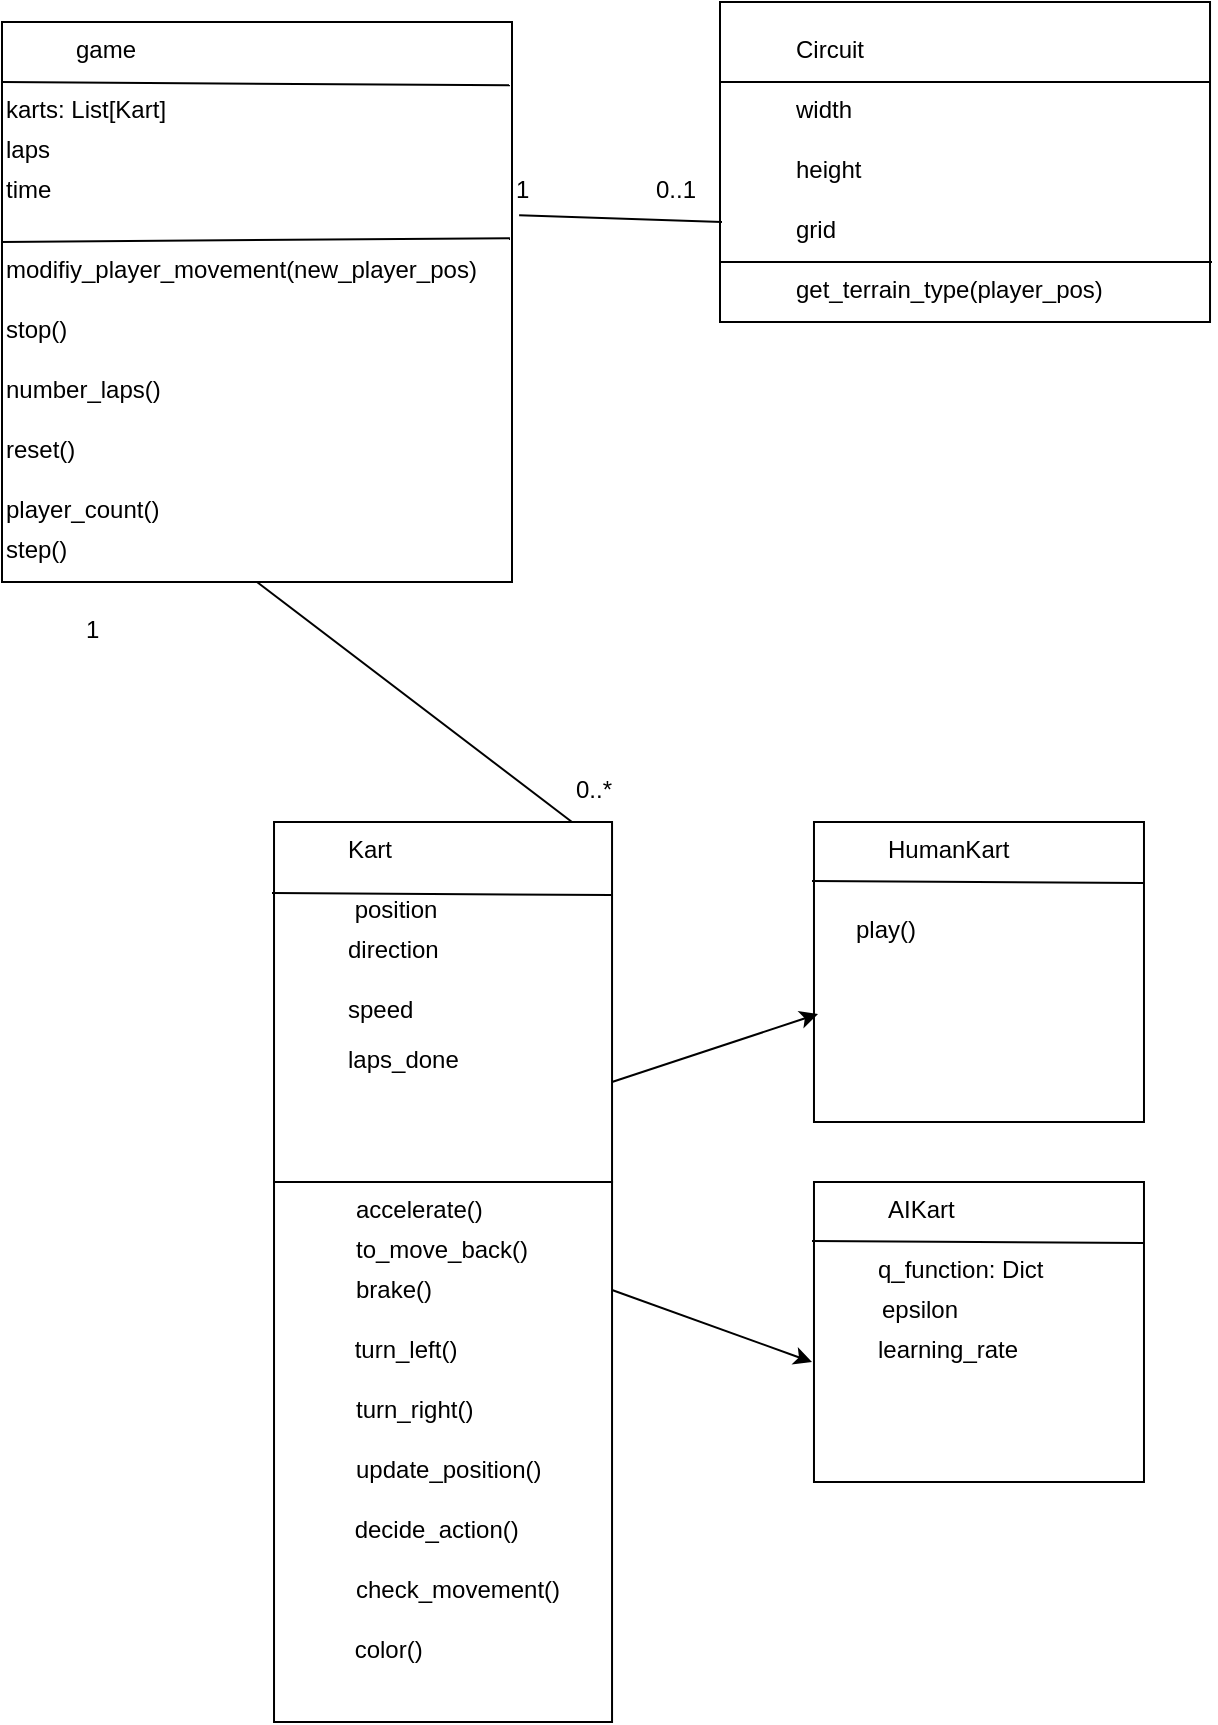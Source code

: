 <mxfile version="26.2.10">
  <diagram name="Page-1" id="h098rZsuuTH4DUrNEJaZ">
    <mxGraphModel dx="1156" dy="631" grid="1" gridSize="10" guides="1" tooltips="1" connect="1" arrows="1" fold="1" page="1" pageScale="1" pageWidth="827" pageHeight="1169" math="0" shadow="0">
      <root>
        <mxCell id="0" />
        <mxCell id="1" parent="0" />
        <mxCell id="u1woiwB6qQUkAoIpgNx1-41" value="" style="rounded=0;whiteSpace=wrap;html=1;" parent="1" vertex="1">
          <mxGeometry x="191.01" y="660" width="169.01" height="270" as="geometry" />
        </mxCell>
        <mxCell id="u1woiwB6qQUkAoIpgNx1-7" value="" style="rounded=0;whiteSpace=wrap;html=1;" parent="1" vertex="1">
          <mxGeometry x="55" y="80" width="255" height="280" as="geometry" />
        </mxCell>
        <mxCell id="u1woiwB6qQUkAoIpgNx1-2" value="game" style="text;whiteSpace=wrap;html=1;" parent="1" vertex="1">
          <mxGeometry x="90" y="80" width="70" height="30" as="geometry" />
        </mxCell>
        <mxCell id="u1woiwB6qQUkAoIpgNx1-5" value="laps" style="text;whiteSpace=wrap;html=1;" parent="1" vertex="1">
          <mxGeometry x="55.0" y="130" width="100" height="30" as="geometry" />
        </mxCell>
        <mxCell id="u1woiwB6qQUkAoIpgNx1-6" value="time" style="text;whiteSpace=wrap;html=1;" parent="1" vertex="1">
          <mxGeometry x="55" y="150" width="100" height="30" as="geometry" />
        </mxCell>
        <mxCell id="u1woiwB6qQUkAoIpgNx1-11" value="" style="endArrow=none;html=1;rounded=0;entryX=0.996;entryY=0.113;entryDx=0;entryDy=0;entryPerimeter=0;exitX=-0.006;exitY=0.197;exitDx=0;exitDy=0;exitPerimeter=0;" parent="1" edge="1" target="u1woiwB6qQUkAoIpgNx1-7">
          <mxGeometry width="50" height="50" relative="1" as="geometry">
            <mxPoint x="55.0" y="110.0" as="sourcePoint" />
            <mxPoint x="220.495" y="110.9" as="targetPoint" />
          </mxGeometry>
        </mxCell>
        <mxCell id="u1woiwB6qQUkAoIpgNx1-19" value="" style="rounded=0;whiteSpace=wrap;html=1;" parent="1" vertex="1">
          <mxGeometry x="414" y="70" width="245.01" height="160" as="geometry" />
        </mxCell>
        <mxCell id="u1woiwB6qQUkAoIpgNx1-20" value="Circuit" style="text;whiteSpace=wrap;html=1;" parent="1" vertex="1">
          <mxGeometry x="449.99" y="80" width="70" height="30" as="geometry" />
        </mxCell>
        <mxCell id="u1woiwB6qQUkAoIpgNx1-21" value="width" style="text;whiteSpace=wrap;html=1;" parent="1" vertex="1">
          <mxGeometry x="449.99" y="110" width="70" height="30" as="geometry" />
        </mxCell>
        <mxCell id="u1woiwB6qQUkAoIpgNx1-22" value="height" style="text;whiteSpace=wrap;html=1;" parent="1" vertex="1">
          <mxGeometry x="449.99" y="140" width="100" height="30" as="geometry" />
        </mxCell>
        <mxCell id="u1woiwB6qQUkAoIpgNx1-23" value="grid" style="text;whiteSpace=wrap;html=1;" parent="1" vertex="1">
          <mxGeometry x="449.99" y="170" width="100" height="30" as="geometry" />
        </mxCell>
        <mxCell id="u1woiwB6qQUkAoIpgNx1-25" value="" style="endArrow=none;html=1;rounded=0;exitX=-0.006;exitY=0.197;exitDx=0;exitDy=0;exitPerimeter=0;" parent="1" edge="1">
          <mxGeometry width="50" height="50" relative="1" as="geometry">
            <mxPoint x="414" y="110.0" as="sourcePoint" />
            <mxPoint x="658.76" y="110" as="targetPoint" />
          </mxGeometry>
        </mxCell>
        <mxCell id="u1woiwB6qQUkAoIpgNx1-27" value="" style="rounded=0;whiteSpace=wrap;html=1;" parent="1" vertex="1">
          <mxGeometry x="191.01" y="480" width="169.01" height="180" as="geometry" />
        </mxCell>
        <mxCell id="u1woiwB6qQUkAoIpgNx1-28" value="Kart" style="text;whiteSpace=wrap;html=1;" parent="1" vertex="1">
          <mxGeometry x="226.01" y="480" width="70" height="30" as="geometry" />
        </mxCell>
        <mxCell id="u1woiwB6qQUkAoIpgNx1-29" value="&amp;nbsp;position" style="text;whiteSpace=wrap;html=1;" parent="1" vertex="1">
          <mxGeometry x="226.01" y="510" width="70" height="30" as="geometry" />
        </mxCell>
        <mxCell id="u1woiwB6qQUkAoIpgNx1-30" value="direction" style="text;whiteSpace=wrap;html=1;" parent="1" vertex="1">
          <mxGeometry x="226.01" y="530" width="100" height="30" as="geometry" />
        </mxCell>
        <mxCell id="u1woiwB6qQUkAoIpgNx1-31" value="speed" style="text;whiteSpace=wrap;html=1;" parent="1" vertex="1">
          <mxGeometry x="226.01" y="560" width="100" height="30" as="geometry" />
        </mxCell>
        <mxCell id="u1woiwB6qQUkAoIpgNx1-32" value="laps_done" style="text;whiteSpace=wrap;html=1;" parent="1" vertex="1">
          <mxGeometry x="226.01" y="585" width="100" height="30" as="geometry" />
        </mxCell>
        <mxCell id="u1woiwB6qQUkAoIpgNx1-33" value="" style="endArrow=none;html=1;rounded=0;entryX=0.997;entryY=0.203;entryDx=0;entryDy=0;entryPerimeter=0;exitX=-0.006;exitY=0.197;exitDx=0;exitDy=0;exitPerimeter=0;" parent="1" source="u1woiwB6qQUkAoIpgNx1-27" target="u1woiwB6qQUkAoIpgNx1-27" edge="1">
          <mxGeometry width="50" height="50" relative="1" as="geometry">
            <mxPoint x="176.01" y="510" as="sourcePoint" />
            <mxPoint x="346.01" y="510" as="targetPoint" />
          </mxGeometry>
        </mxCell>
        <mxCell id="u1woiwB6qQUkAoIpgNx1-35" value="accelerate()" style="text;whiteSpace=wrap;html=1;" parent="1" vertex="1">
          <mxGeometry x="230.02" y="660" width="100" height="30" as="geometry" />
        </mxCell>
        <mxCell id="u1woiwB6qQUkAoIpgNx1-36" value="brake()" style="text;whiteSpace=wrap;html=1;" parent="1" vertex="1">
          <mxGeometry x="230.02" y="700" width="100" height="30" as="geometry" />
        </mxCell>
        <mxCell id="u1woiwB6qQUkAoIpgNx1-37" value="&amp;nbsp;turn_left()" style="text;whiteSpace=wrap;html=1;" parent="1" vertex="1">
          <mxGeometry x="226.01" y="730" width="100" height="30" as="geometry" />
        </mxCell>
        <mxCell id="u1woiwB6qQUkAoIpgNx1-38" value="turn_right()&amp;nbsp;" style="text;whiteSpace=wrap;html=1;" parent="1" vertex="1">
          <mxGeometry x="230.02" y="760" width="100" height="30" as="geometry" />
        </mxCell>
        <mxCell id="u1woiwB6qQUkAoIpgNx1-39" value="update_position()" style="text;whiteSpace=wrap;html=1;" parent="1" vertex="1">
          <mxGeometry x="230.02" y="790" width="100" height="30" as="geometry" />
        </mxCell>
        <mxCell id="u1woiwB6qQUkAoIpgNx1-40" value="&amp;nbsp;decide_action()" style="text;whiteSpace=wrap;html=1;" parent="1" vertex="1">
          <mxGeometry x="225.52" y="820" width="100" height="30" as="geometry" />
        </mxCell>
        <mxCell id="u1woiwB6qQUkAoIpgNx1-50" value="" style="rounded=0;whiteSpace=wrap;html=1;" parent="1" vertex="1">
          <mxGeometry x="460.99" y="480" width="165" height="150" as="geometry" />
        </mxCell>
        <mxCell id="u1woiwB6qQUkAoIpgNx1-51" value="HumanKart" style="text;whiteSpace=wrap;html=1;" parent="1" vertex="1">
          <mxGeometry x="495.99" y="480" width="70" height="30" as="geometry" />
        </mxCell>
        <mxCell id="u1woiwB6qQUkAoIpgNx1-56" value="" style="endArrow=none;html=1;rounded=0;entryX=0.997;entryY=0.203;entryDx=0;entryDy=0;entryPerimeter=0;exitX=-0.006;exitY=0.197;exitDx=0;exitDy=0;exitPerimeter=0;" parent="1" source="u1woiwB6qQUkAoIpgNx1-50" target="u1woiwB6qQUkAoIpgNx1-50" edge="1">
          <mxGeometry width="50" height="50" relative="1" as="geometry">
            <mxPoint x="445.99" y="510" as="sourcePoint" />
            <mxPoint x="615.99" y="510" as="targetPoint" />
          </mxGeometry>
        </mxCell>
        <mxCell id="u1woiwB6qQUkAoIpgNx1-57" value="" style="rounded=0;whiteSpace=wrap;html=1;" parent="1" vertex="1">
          <mxGeometry x="460.99" y="660" width="165" height="150" as="geometry" />
        </mxCell>
        <mxCell id="u1woiwB6qQUkAoIpgNx1-58" value="AIKart" style="text;whiteSpace=wrap;html=1;" parent="1" vertex="1">
          <mxGeometry x="495.99" y="660" width="70" height="30" as="geometry" />
        </mxCell>
        <mxCell id="u1woiwB6qQUkAoIpgNx1-59" value="q_function: Dict" style="text;whiteSpace=wrap;html=1;" parent="1" vertex="1">
          <mxGeometry x="491.48" y="690" width="104.01" height="30" as="geometry" />
        </mxCell>
        <mxCell id="u1woiwB6qQUkAoIpgNx1-63" value="" style="endArrow=none;html=1;rounded=0;entryX=0.997;entryY=0.203;entryDx=0;entryDy=0;entryPerimeter=0;exitX=-0.006;exitY=0.197;exitDx=0;exitDy=0;exitPerimeter=0;" parent="1" source="u1woiwB6qQUkAoIpgNx1-57" target="u1woiwB6qQUkAoIpgNx1-57" edge="1">
          <mxGeometry width="50" height="50" relative="1" as="geometry">
            <mxPoint x="445.99" y="690" as="sourcePoint" />
            <mxPoint x="615.99" y="690" as="targetPoint" />
          </mxGeometry>
        </mxCell>
        <mxCell id="u1woiwB6qQUkAoIpgNx1-66" value="&amp;nbsp;color()" style="text;whiteSpace=wrap;html=1;" parent="1" vertex="1">
          <mxGeometry x="226.01" y="880" width="100" height="30" as="geometry" />
        </mxCell>
        <mxCell id="u1woiwB6qQUkAoIpgNx1-67" value="check_movement()" style="text;whiteSpace=wrap;html=1;" parent="1" vertex="1">
          <mxGeometry x="230.02" y="850" width="100" height="30" as="geometry" />
        </mxCell>
        <mxCell id="u1woiwB6qQUkAoIpgNx1-70" value="to_move_back()" style="text;whiteSpace=wrap;html=1;" parent="1" vertex="1">
          <mxGeometry x="230.02" y="680" width="100" height="30" as="geometry" />
        </mxCell>
        <mxCell id="u1woiwB6qQUkAoIpgNx1-73" value="get_terrain_type(player_pos)" style="text;whiteSpace=wrap;html=1;" parent="1" vertex="1">
          <mxGeometry x="449.99" y="200" width="100" height="30" as="geometry" />
        </mxCell>
        <mxCell id="u1woiwB6qQUkAoIpgNx1-77" value="stop()" style="text;whiteSpace=wrap;html=1;" parent="1" vertex="1">
          <mxGeometry x="55.0" y="220" width="100" height="30" as="geometry" />
        </mxCell>
        <mxCell id="u1woiwB6qQUkAoIpgNx1-80" value="" style="endArrow=none;html=1;rounded=0;entryX=0.996;entryY=0.386;entryDx=0;entryDy=0;entryPerimeter=0;exitX=-0.006;exitY=0.197;exitDx=0;exitDy=0;exitPerimeter=0;" parent="1" edge="1" target="u1woiwB6qQUkAoIpgNx1-7">
          <mxGeometry width="50" height="50" relative="1" as="geometry">
            <mxPoint x="54.51" y="190.0" as="sourcePoint" />
            <mxPoint x="220.005" y="190.9" as="targetPoint" />
          </mxGeometry>
        </mxCell>
        <mxCell id="u1woiwB6qQUkAoIpgNx1-81" value="number_laps()" style="text;whiteSpace=wrap;html=1;" parent="1" vertex="1">
          <mxGeometry x="55.0" y="250" width="100" height="30" as="geometry" />
        </mxCell>
        <mxCell id="u1woiwB6qQUkAoIpgNx1-82" value="reset()" style="text;whiteSpace=wrap;html=1;" parent="1" vertex="1">
          <mxGeometry x="55.0" y="280" width="100" height="30" as="geometry" />
        </mxCell>
        <mxCell id="u1woiwB6qQUkAoIpgNx1-84" value="" style="endArrow=none;html=1;rounded=0;exitX=1.014;exitY=0.345;exitDx=0;exitDy=0;exitPerimeter=0;entryX=0.5;entryY=1;entryDx=0;entryDy=0;" parent="1" source="u1woiwB6qQUkAoIpgNx1-7" edge="1" target="u1woiwB6qQUkAoIpgNx1-86">
          <mxGeometry width="50" height="50" relative="1" as="geometry">
            <mxPoint x="260" y="280" as="sourcePoint" />
            <mxPoint x="410" y="180" as="targetPoint" />
          </mxGeometry>
        </mxCell>
        <mxCell id="u1woiwB6qQUkAoIpgNx1-85" value="" style="endArrow=none;html=1;rounded=0;entryX=0.5;entryY=1;entryDx=0;entryDy=0;" parent="1" target="u1woiwB6qQUkAoIpgNx1-7" edge="1">
          <mxGeometry width="50" height="50" relative="1" as="geometry">
            <mxPoint x="340" y="480" as="sourcePoint" />
            <mxPoint x="440" y="420" as="targetPoint" />
          </mxGeometry>
        </mxCell>
        <mxCell id="u1woiwB6qQUkAoIpgNx1-86" value="0..1" style="text;whiteSpace=wrap;html=1;" parent="1" vertex="1">
          <mxGeometry x="379.99" y="150" width="70" height="30" as="geometry" />
        </mxCell>
        <mxCell id="u1woiwB6qQUkAoIpgNx1-87" value="1" style="text;whiteSpace=wrap;html=1;" parent="1" vertex="1">
          <mxGeometry x="310" y="150" width="70" height="30" as="geometry" />
        </mxCell>
        <mxCell id="u1woiwB6qQUkAoIpgNx1-88" value="1" style="text;whiteSpace=wrap;html=1;" parent="1" vertex="1">
          <mxGeometry x="95" y="370" width="70" height="30" as="geometry" />
        </mxCell>
        <mxCell id="u1woiwB6qQUkAoIpgNx1-89" value="0..*&lt;div&gt;&lt;br&gt;&lt;/div&gt;" style="text;whiteSpace=wrap;html=1;" parent="1" vertex="1">
          <mxGeometry x="340" y="450" width="70" height="30" as="geometry" />
        </mxCell>
        <mxCell id="u1woiwB6qQUkAoIpgNx1-92" value="" style="endArrow=classic;html=1;rounded=0;" parent="1" edge="1">
          <mxGeometry width="50" height="50" relative="1" as="geometry">
            <mxPoint x="360" y="610" as="sourcePoint" />
            <mxPoint x="463" y="576" as="targetPoint" />
          </mxGeometry>
        </mxCell>
        <mxCell id="u1woiwB6qQUkAoIpgNx1-93" value="" style="endArrow=classic;html=1;rounded=0;" parent="1" edge="1">
          <mxGeometry width="50" height="50" relative="1" as="geometry">
            <mxPoint x="360.02" y="714" as="sourcePoint" />
            <mxPoint x="460" y="750" as="targetPoint" />
          </mxGeometry>
        </mxCell>
        <mxCell id="u1woiwB6qQUkAoIpgNx1-4" value="karts: List[Kart]" style="text;whiteSpace=wrap;html=1;" parent="1" vertex="1">
          <mxGeometry x="55" y="110" width="100" height="30" as="geometry" />
        </mxCell>
        <mxCell id="u1woiwB6qQUkAoIpgNx1-94" value="play()" style="text;whiteSpace=wrap;html=1;" parent="1" vertex="1">
          <mxGeometry x="480" y="520" width="100" height="30" as="geometry" />
        </mxCell>
        <mxCell id="u1woiwB6qQUkAoIpgNx1-95" value="learning_rate" style="text;whiteSpace=wrap;html=1;" parent="1" vertex="1">
          <mxGeometry x="491.48" y="730" width="100" height="30" as="geometry" />
        </mxCell>
        <mxCell id="u1woiwB6qQUkAoIpgNx1-96" value="epsilon" style="text;whiteSpace=wrap;html=1;" parent="1" vertex="1">
          <mxGeometry x="493.49" y="710" width="100" height="30" as="geometry" />
        </mxCell>
        <mxCell id="u1woiwB6qQUkAoIpgNx1-105" value="player_count()" style="text;whiteSpace=wrap;html=1;" parent="1" vertex="1">
          <mxGeometry x="55.0" y="310" width="100" height="30" as="geometry" />
        </mxCell>
        <mxCell id="zpCqZ_9kM0TxdB3yR5k5-1" value="modifiy_player_movement(new_player_pos)&lt;div&gt;&lt;br&gt;&lt;/div&gt;" style="text;whiteSpace=wrap;html=1;" vertex="1" parent="1">
          <mxGeometry x="55" y="190" width="100" height="30" as="geometry" />
        </mxCell>
        <mxCell id="zpCqZ_9kM0TxdB3yR5k5-4" value="" style="endArrow=none;html=1;rounded=0;exitX=1.014;exitY=0.345;exitDx=0;exitDy=0;exitPerimeter=0;" edge="1" parent="1">
          <mxGeometry width="50" height="50" relative="1" as="geometry">
            <mxPoint x="414" y="200" as="sourcePoint" />
            <mxPoint x="660" y="200" as="targetPoint" />
          </mxGeometry>
        </mxCell>
        <mxCell id="zpCqZ_9kM0TxdB3yR5k5-5" value="step()" style="text;whiteSpace=wrap;html=1;" vertex="1" parent="1">
          <mxGeometry x="55.0" y="330" width="100" height="30" as="geometry" />
        </mxCell>
      </root>
    </mxGraphModel>
  </diagram>
</mxfile>
